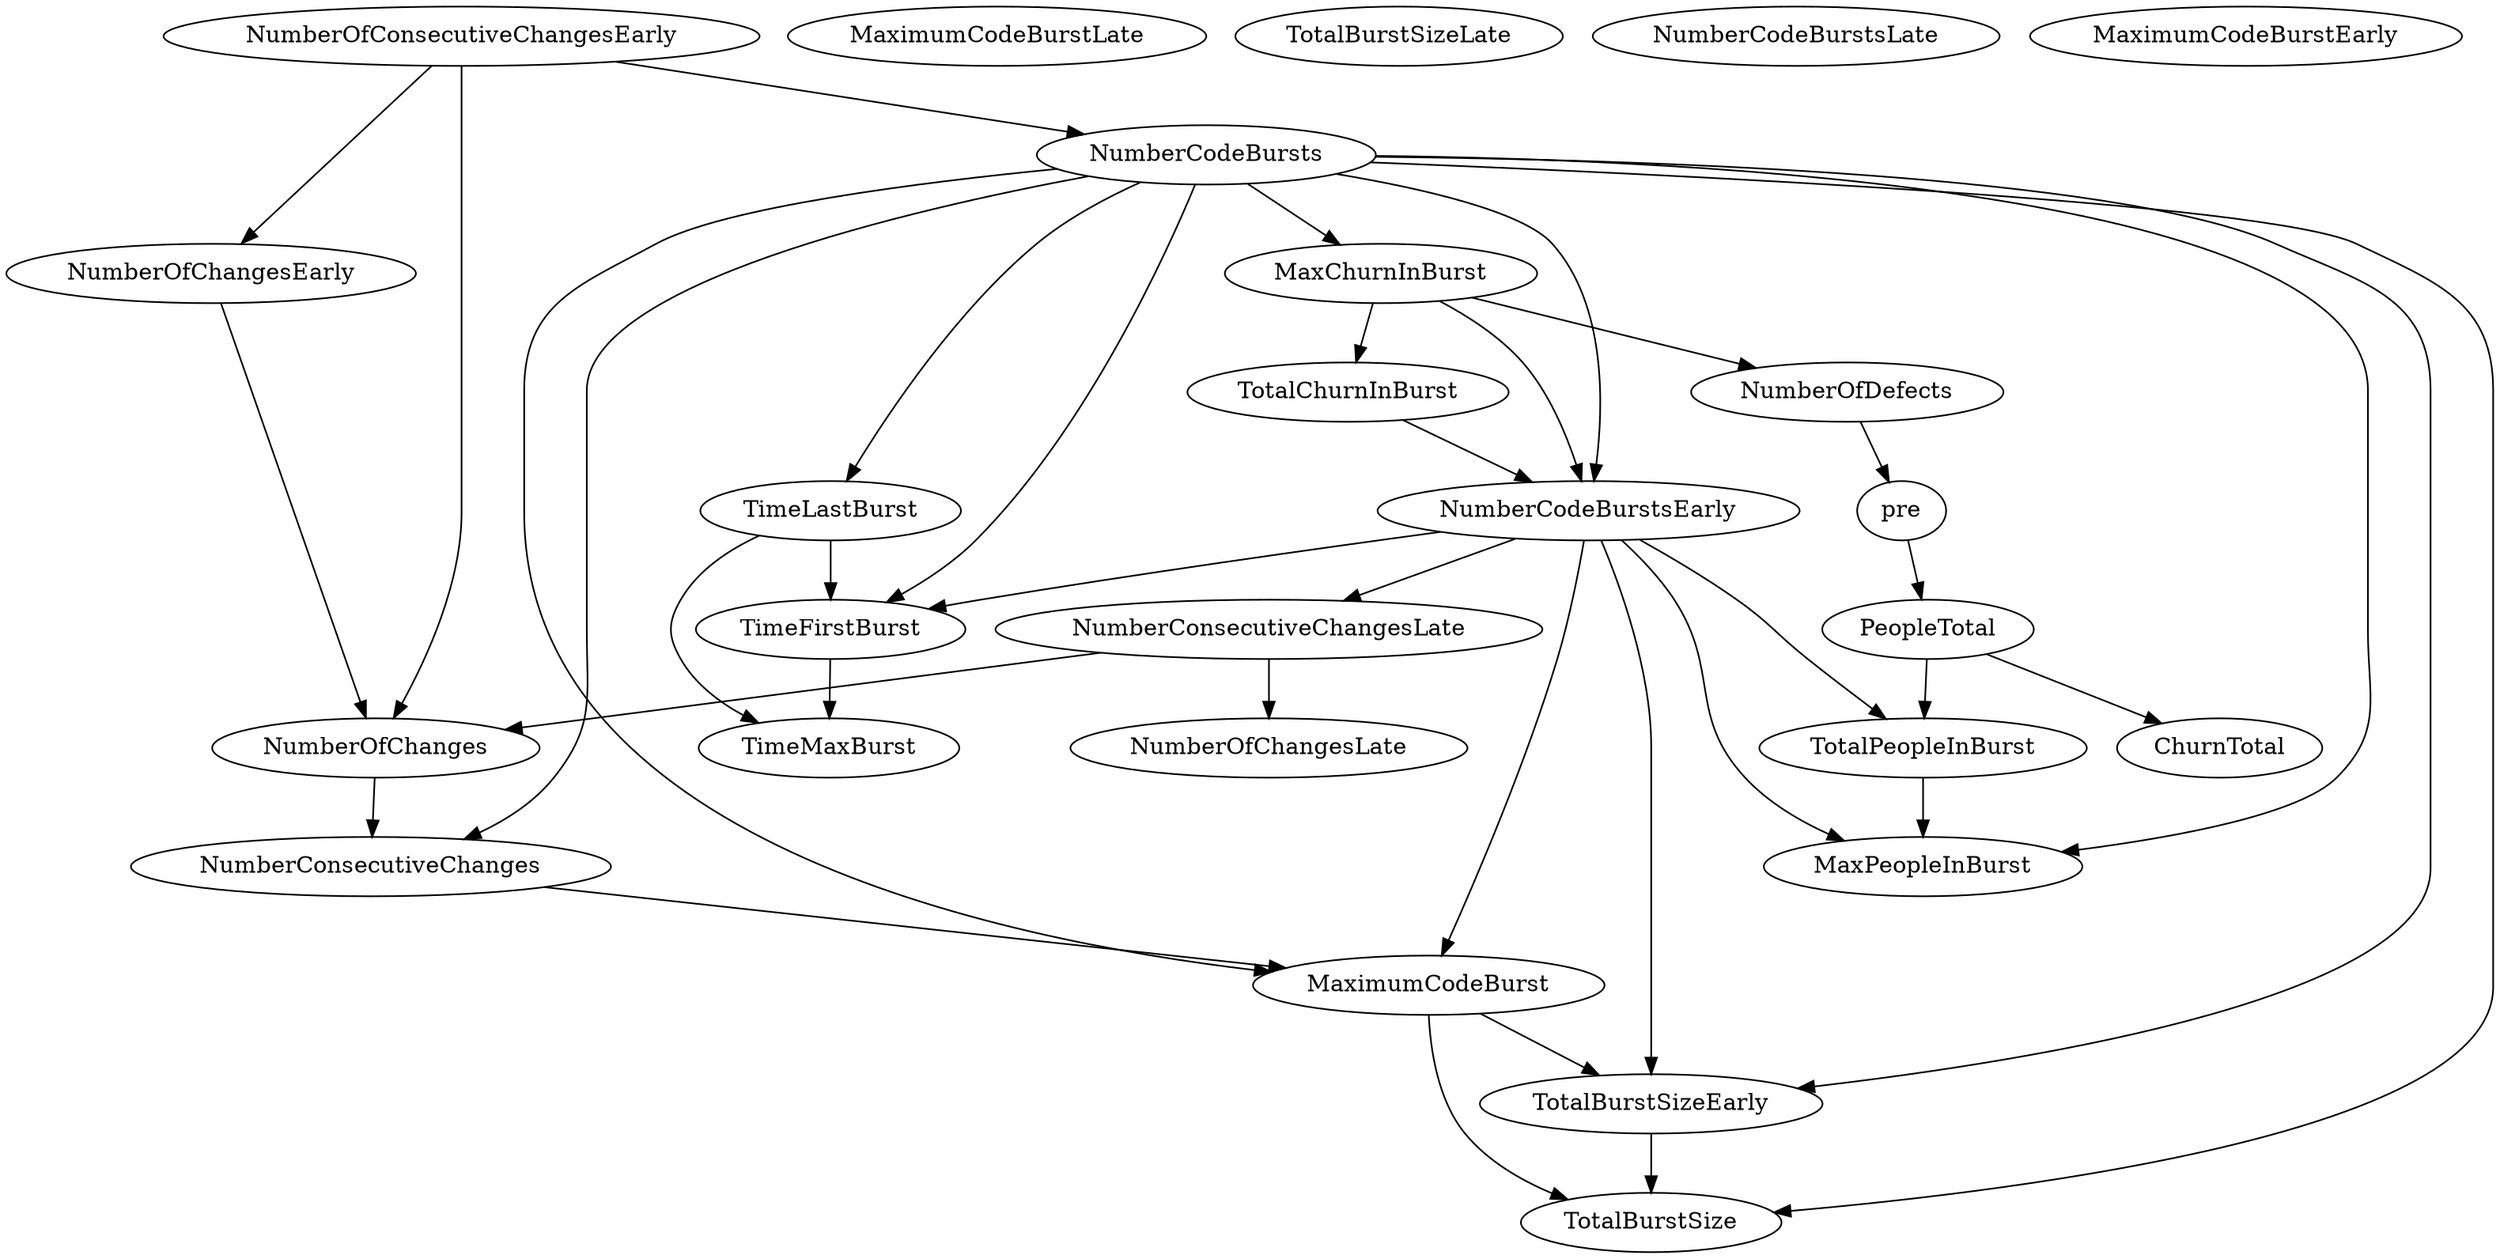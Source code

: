 digraph {
   TotalPeopleInBurst;
   MaximumCodeBurstLate;
   NumberOfChanges;
   MaxPeopleInBurst;
   TotalBurstSizeLate;
   NumberCodeBurstsLate;
   NumberOfChangesLate;
   NumberOfChangesEarly;
   MaxChurnInBurst;
   MaximumCodeBurstEarly;
   NumberCodeBurstsEarly;
   TimeFirstBurst;
   TotalChurnInBurst;
   ChurnTotal;
   MaximumCodeBurst;
   NumberOfConsecutiveChangesEarly;
   NumberConsecutiveChangesLate;
   TotalBurstSizeEarly;
   TotalBurstSize;
   TimeMaxBurst;
   NumberConsecutiveChanges;
   TimeLastBurst;
   NumberCodeBursts;
   PeopleTotal;
   pre;
   NumberOfDefects;
   TotalPeopleInBurst -> MaxPeopleInBurst;
   NumberOfChanges -> NumberConsecutiveChanges;
   NumberOfChangesEarly -> NumberOfChanges;
   MaxChurnInBurst -> NumberCodeBurstsEarly;
   MaxChurnInBurst -> TotalChurnInBurst;
   MaxChurnInBurst -> NumberOfDefects;
   NumberCodeBurstsEarly -> TotalPeopleInBurst;
   NumberCodeBurstsEarly -> MaxPeopleInBurst;
   NumberCodeBurstsEarly -> TimeFirstBurst;
   NumberCodeBurstsEarly -> MaximumCodeBurst;
   NumberCodeBurstsEarly -> NumberConsecutiveChangesLate;
   NumberCodeBurstsEarly -> TotalBurstSizeEarly;
   TimeFirstBurst -> TimeMaxBurst;
   TotalChurnInBurst -> NumberCodeBurstsEarly;
   MaximumCodeBurst -> TotalBurstSizeEarly;
   MaximumCodeBurst -> TotalBurstSize;
   NumberOfConsecutiveChangesEarly -> NumberOfChanges;
   NumberOfConsecutiveChangesEarly -> NumberOfChangesEarly;
   NumberOfConsecutiveChangesEarly -> NumberCodeBursts;
   NumberConsecutiveChangesLate -> NumberOfChanges;
   NumberConsecutiveChangesLate -> NumberOfChangesLate;
   TotalBurstSizeEarly -> TotalBurstSize;
   NumberConsecutiveChanges -> MaximumCodeBurst;
   TimeLastBurst -> TimeFirstBurst;
   TimeLastBurst -> TimeMaxBurst;
   NumberCodeBursts -> MaxPeopleInBurst;
   NumberCodeBursts -> MaxChurnInBurst;
   NumberCodeBursts -> NumberCodeBurstsEarly;
   NumberCodeBursts -> TimeFirstBurst;
   NumberCodeBursts -> MaximumCodeBurst;
   NumberCodeBursts -> TotalBurstSizeEarly;
   NumberCodeBursts -> TotalBurstSize;
   NumberCodeBursts -> NumberConsecutiveChanges;
   NumberCodeBursts -> TimeLastBurst;
   PeopleTotal -> TotalPeopleInBurst;
   PeopleTotal -> ChurnTotal;
   pre -> PeopleTotal;
   NumberOfDefects -> pre;
}
